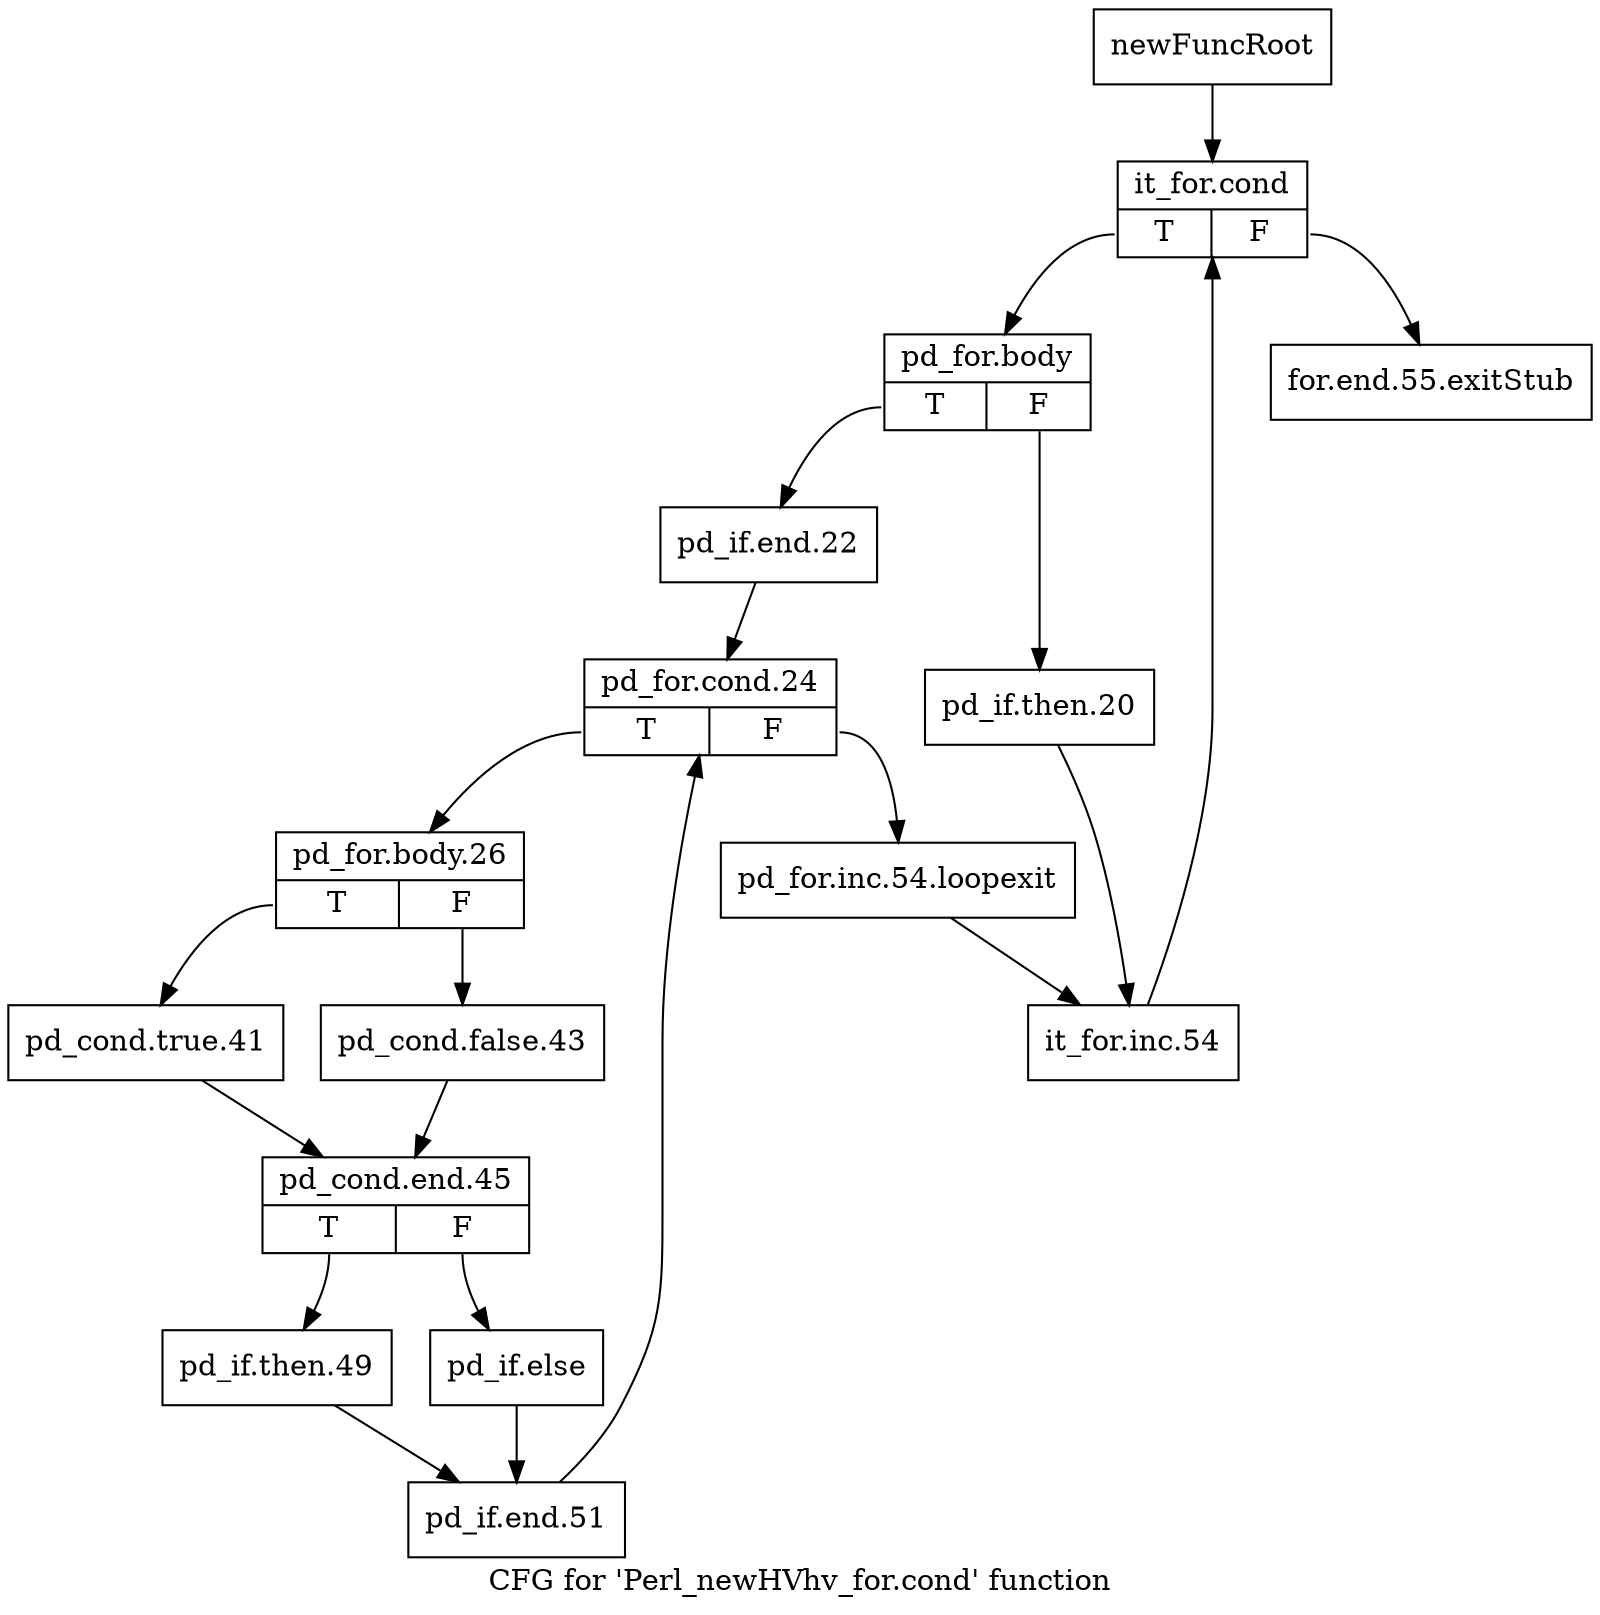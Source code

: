 digraph "CFG for 'Perl_newHVhv_for.cond' function" {
	label="CFG for 'Perl_newHVhv_for.cond' function";

	Node0x4b8b440 [shape=record,label="{newFuncRoot}"];
	Node0x4b8b440 -> Node0x4b8b4e0;
	Node0x4b8b490 [shape=record,label="{for.end.55.exitStub}"];
	Node0x4b8b4e0 [shape=record,label="{it_for.cond|{<s0>T|<s1>F}}"];
	Node0x4b8b4e0:s0 -> Node0x4b8b530;
	Node0x4b8b4e0:s1 -> Node0x4b8b490;
	Node0x4b8b530 [shape=record,label="{pd_for.body|{<s0>T|<s1>F}}"];
	Node0x4b8b530:s0 -> Node0x4b8b5d0;
	Node0x4b8b530:s1 -> Node0x4b8b580;
	Node0x4b8b580 [shape=record,label="{pd_if.then.20}"];
	Node0x4b8b580 -> Node0x4b8b6c0;
	Node0x4b8b5d0 [shape=record,label="{pd_if.end.22}"];
	Node0x4b8b5d0 -> Node0x4b8b620;
	Node0x4b8b620 [shape=record,label="{pd_for.cond.24|{<s0>T|<s1>F}}"];
	Node0x4b8b620:s0 -> Node0x4b8b710;
	Node0x4b8b620:s1 -> Node0x4b8b670;
	Node0x4b8b670 [shape=record,label="{pd_for.inc.54.loopexit}"];
	Node0x4b8b670 -> Node0x4b8b6c0;
	Node0x4b8b6c0 [shape=record,label="{it_for.inc.54}"];
	Node0x4b8b6c0 -> Node0x4b8b4e0;
	Node0x4b8b710 [shape=record,label="{pd_for.body.26|{<s0>T|<s1>F}}"];
	Node0x4b8b710:s0 -> Node0x4b8b7b0;
	Node0x4b8b710:s1 -> Node0x4b8b760;
	Node0x4b8b760 [shape=record,label="{pd_cond.false.43}"];
	Node0x4b8b760 -> Node0x4b8b800;
	Node0x4b8b7b0 [shape=record,label="{pd_cond.true.41}"];
	Node0x4b8b7b0 -> Node0x4b8b800;
	Node0x4b8b800 [shape=record,label="{pd_cond.end.45|{<s0>T|<s1>F}}"];
	Node0x4b8b800:s0 -> Node0x4b8b8a0;
	Node0x4b8b800:s1 -> Node0x4b8b850;
	Node0x4b8b850 [shape=record,label="{pd_if.else}"];
	Node0x4b8b850 -> Node0x4b8b8f0;
	Node0x4b8b8a0 [shape=record,label="{pd_if.then.49}"];
	Node0x4b8b8a0 -> Node0x4b8b8f0;
	Node0x4b8b8f0 [shape=record,label="{pd_if.end.51}"];
	Node0x4b8b8f0 -> Node0x4b8b620;
}
